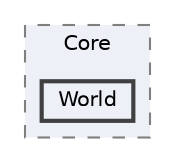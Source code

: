 digraph "C:/Users/User Asus/source/repos/Narrative Generator/Narrative Generator/Core/World"
{
 // LATEX_PDF_SIZE
  bgcolor="transparent";
  edge [fontname=Helvetica,fontsize=10,labelfontname=Helvetica,labelfontsize=10];
  node [fontname=Helvetica,fontsize=10,shape=box,height=0.2,width=0.4];
  compound=true
  subgraph clusterdir_c7590eee68671ea755030b0a1af0a58e {
    graph [ bgcolor="#edf0f7", pencolor="grey50", label="Core", fontname=Helvetica,fontsize=10 style="filled,dashed", URL="dir_c7590eee68671ea755030b0a1af0a58e.html",tooltip=""]
  dir_7d2a60f466a615a81343d63cc441f27b [label="World", fillcolor="#edf0f7", color="grey25", style="filled,bold", URL="dir_7d2a60f466a615a81343d63cc441f27b.html",tooltip=""];
  }
}
